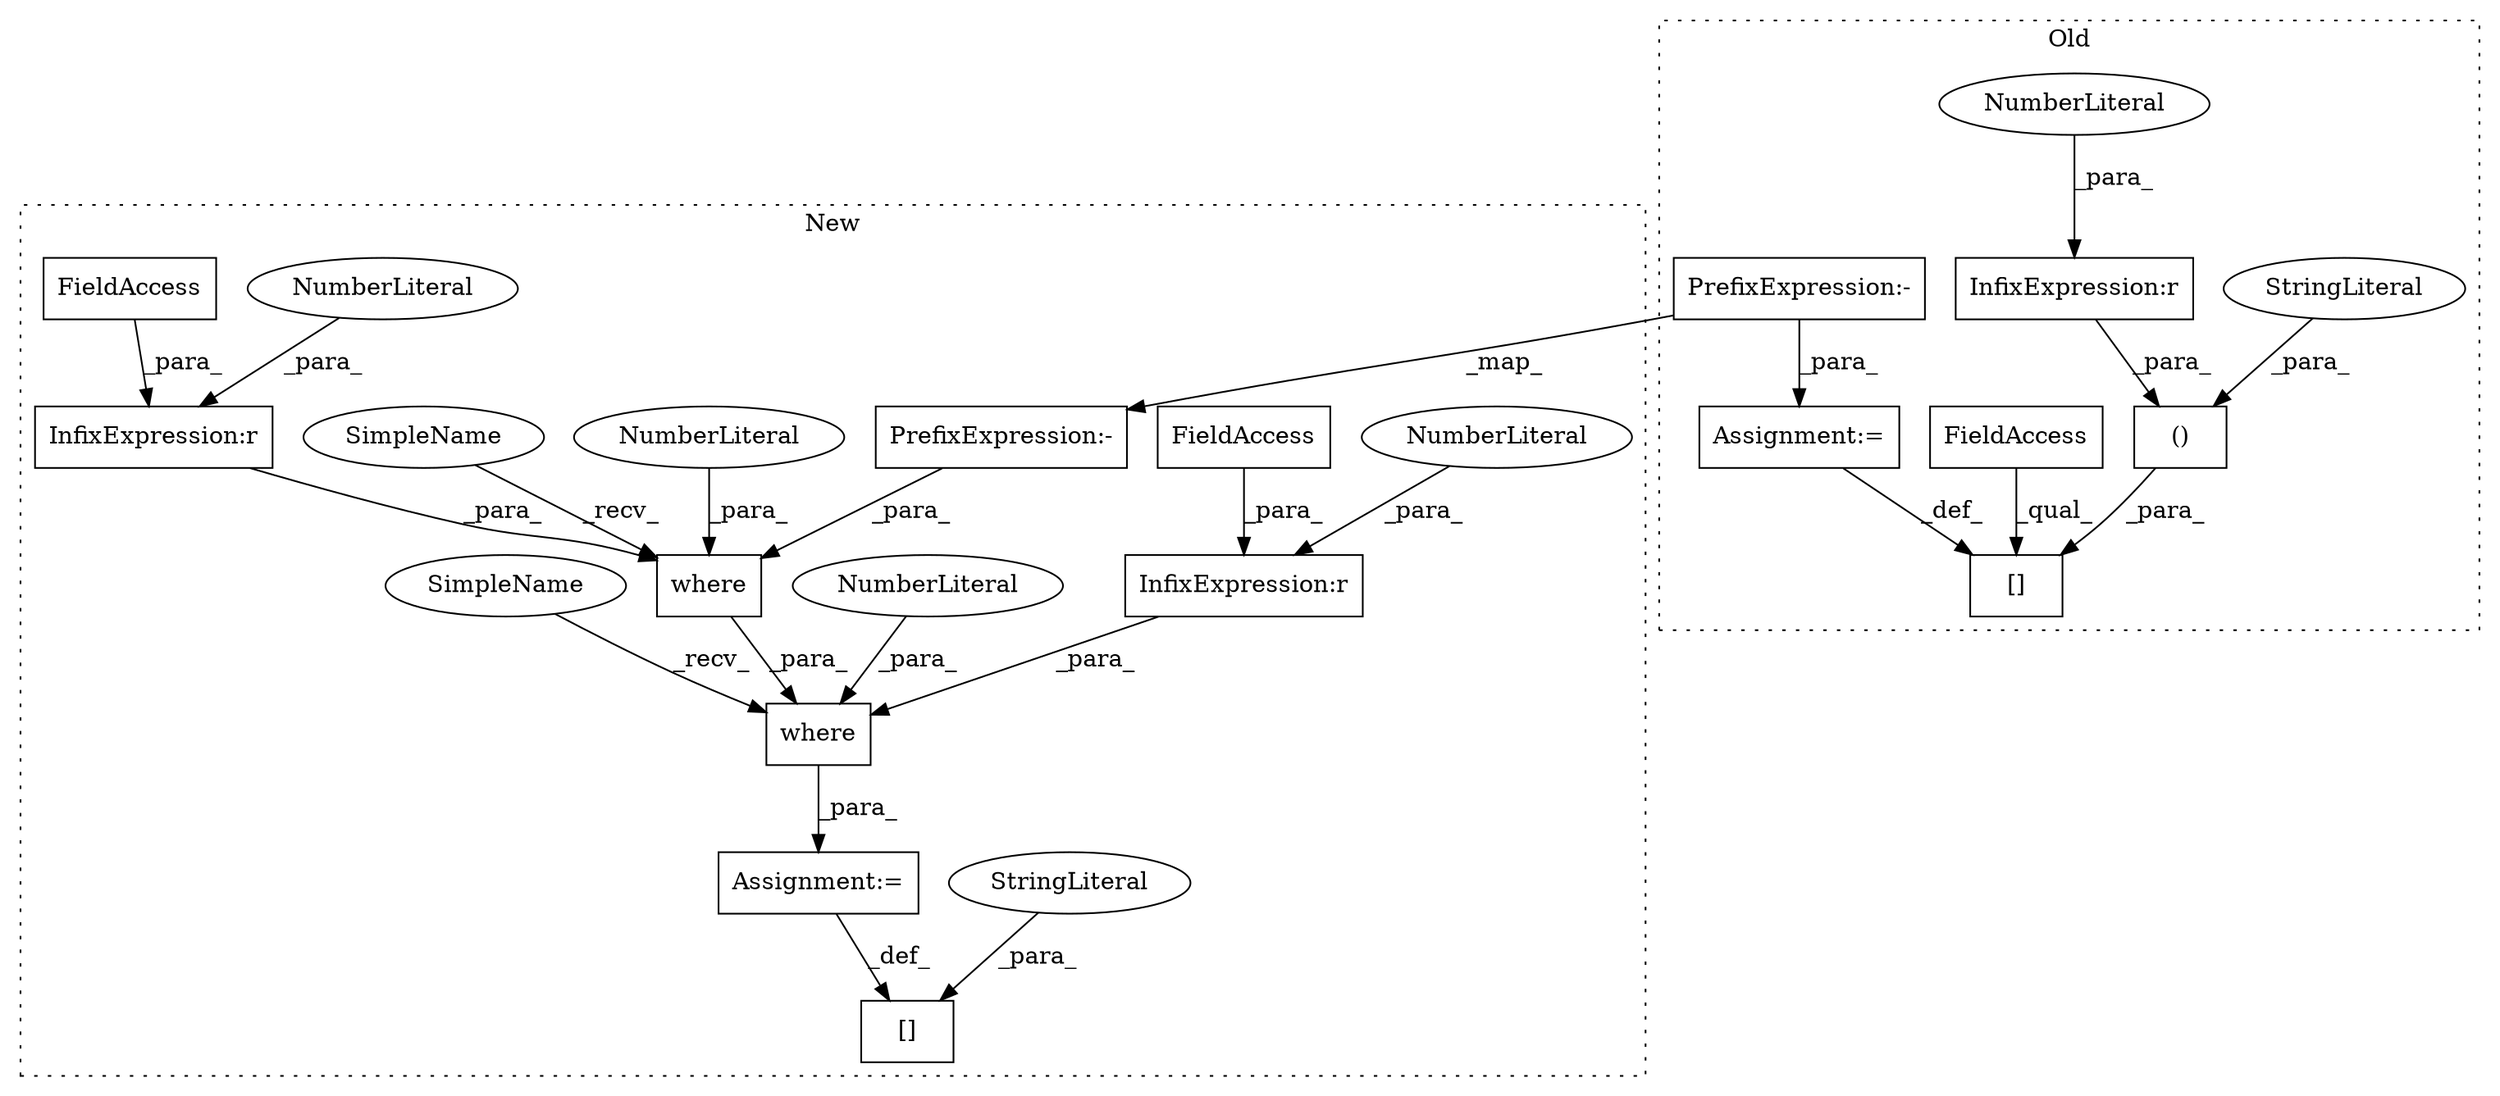 digraph G {
subgraph cluster0 {
1 [label="()" a="106" s="18659" l="45" shape="box"];
6 [label="[]" a="2" s="18639,18704" l="20,2" shape="box"];
7 [label="StringLiteral" a="45" s="18692" l="12" shape="ellipse"];
11 [label="InfixExpression:r" a="27" s="18673" l="4" shape="box"];
12 [label="NumberLiteral" a="34" s="18677" l="1" shape="ellipse"];
17 [label="FieldAccess" a="22" s="18639" l="14" shape="box"];
19 [label="PrefixExpression:-" a="38" s="18707" l="1" shape="box"];
22 [label="Assignment:=" a="7" s="18706" l="1" shape="box"];
label = "Old";
style="dotted";
}
subgraph cluster1 {
2 [label="where" a="32" s="18691,18741" l="6,1" shape="box"];
3 [label="Assignment:=" a="7" s="18630" l="1" shape="box"];
4 [label="InfixExpression:r" a="27" s="18731" l="4" shape="box"];
5 [label="NumberLiteral" a="34" s="18735" l="1" shape="ellipse"];
8 [label="InfixExpression:r" a="27" s="18677" l="4" shape="box"];
9 [label="NumberLiteral" a="34" s="18681" l="1" shape="ellipse"];
10 [label="NumberLiteral" a="34" s="18740" l="1" shape="ellipse"];
13 [label="[]" a="2" s="18606,18629" l="11,1" shape="box"];
14 [label="FieldAccess" a="22" s="18643" l="34" shape="box"];
15 [label="where" a="32" s="18637,18742" l="6,1" shape="box"];
16 [label="NumberLiteral" a="34" s="18683" l="1" shape="ellipse"];
18 [label="StringLiteral" a="45" s="18617" l="12" shape="ellipse"];
20 [label="PrefixExpression:-" a="38" s="18737" l="1" shape="box"];
21 [label="FieldAccess" a="22" s="18697" l="34" shape="box"];
23 [label="SimpleName" a="42" s="18685" l="5" shape="ellipse"];
24 [label="SimpleName" a="42" s="18631" l="5" shape="ellipse"];
label = "New";
style="dotted";
}
1 -> 6 [label="_para_"];
2 -> 15 [label="_para_"];
3 -> 13 [label="_def_"];
4 -> 2 [label="_para_"];
5 -> 4 [label="_para_"];
7 -> 1 [label="_para_"];
8 -> 15 [label="_para_"];
9 -> 8 [label="_para_"];
10 -> 2 [label="_para_"];
11 -> 1 [label="_para_"];
12 -> 11 [label="_para_"];
14 -> 8 [label="_para_"];
15 -> 3 [label="_para_"];
16 -> 15 [label="_para_"];
17 -> 6 [label="_qual_"];
18 -> 13 [label="_para_"];
19 -> 20 [label="_map_"];
19 -> 22 [label="_para_"];
20 -> 2 [label="_para_"];
21 -> 4 [label="_para_"];
22 -> 6 [label="_def_"];
23 -> 2 [label="_recv_"];
24 -> 15 [label="_recv_"];
}